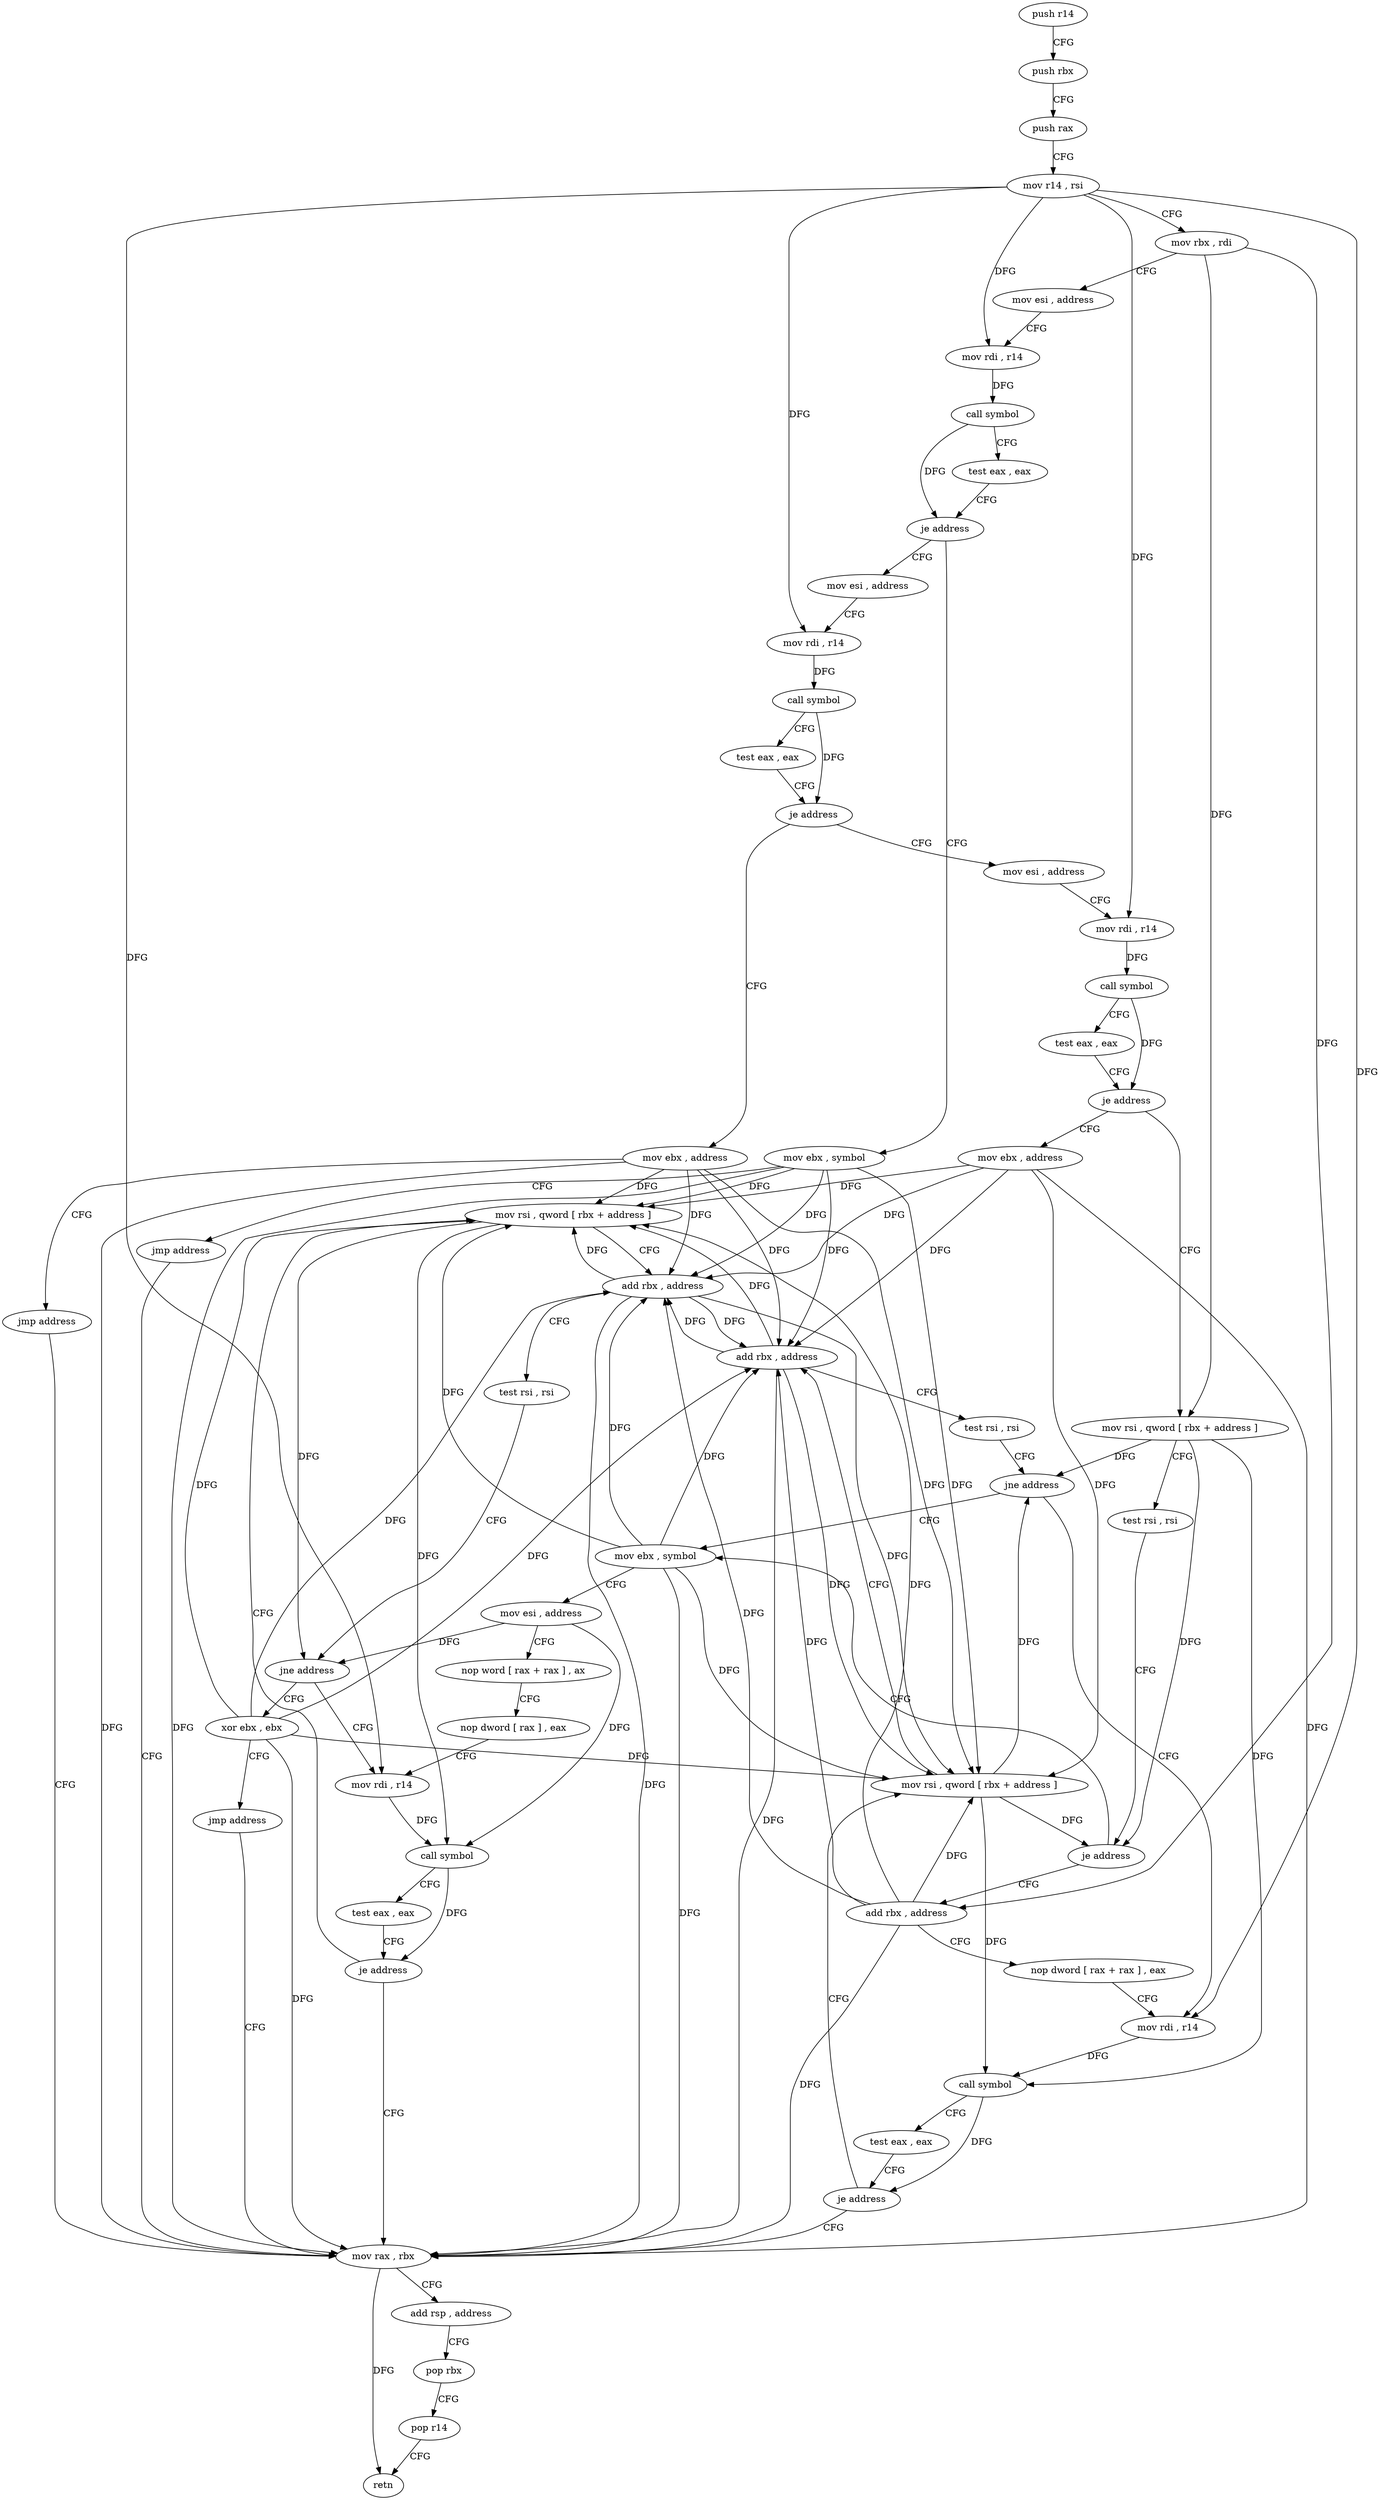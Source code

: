 digraph "func" {
"4304448" [label = "push r14" ]
"4304450" [label = "push rbx" ]
"4304451" [label = "push rax" ]
"4304452" [label = "mov r14 , rsi" ]
"4304455" [label = "mov rbx , rdi" ]
"4304458" [label = "mov esi , address" ]
"4304463" [label = "mov rdi , r14" ]
"4304466" [label = "call symbol" ]
"4304471" [label = "test eax , eax" ]
"4304473" [label = "je address" ]
"4304621" [label = "mov ebx , symbol" ]
"4304479" [label = "mov esi , address" ]
"4304626" [label = "jmp address" ]
"4304640" [label = "mov rax , rbx" ]
"4304484" [label = "mov rdi , r14" ]
"4304487" [label = "call symbol" ]
"4304492" [label = "test eax , eax" ]
"4304494" [label = "je address" ]
"4304628" [label = "mov ebx , address" ]
"4304500" [label = "mov esi , address" ]
"4304643" [label = "add rsp , address" ]
"4304647" [label = "pop rbx" ]
"4304648" [label = "pop r14" ]
"4304650" [label = "retn" ]
"4304633" [label = "jmp address" ]
"4304505" [label = "mov rdi , r14" ]
"4304508" [label = "call symbol" ]
"4304513" [label = "test eax , eax" ]
"4304515" [label = "je address" ]
"4304635" [label = "mov ebx , address" ]
"4304517" [label = "mov rsi , qword [ rbx + address ]" ]
"4304524" [label = "test rsi , rsi" ]
"4304527" [label = "je address" ]
"4304569" [label = "mov ebx , symbol" ]
"4304529" [label = "add rbx , address" ]
"4304574" [label = "mov esi , address" ]
"4304579" [label = "nop word [ rax + rax ] , ax" ]
"4304589" [label = "nop dword [ rax ] , eax" ]
"4304592" [label = "mov rdi , r14" ]
"4304536" [label = "nop dword [ rax + rax ] , eax" ]
"4304544" [label = "mov rdi , r14" ]
"4304604" [label = "mov rsi , qword [ rbx + address ]" ]
"4304608" [label = "add rbx , address" ]
"4304612" [label = "test rsi , rsi" ]
"4304615" [label = "jne address" ]
"4304617" [label = "xor ebx , ebx" ]
"4304556" [label = "mov rsi , qword [ rbx + address ]" ]
"4304560" [label = "add rbx , address" ]
"4304564" [label = "test rsi , rsi" ]
"4304567" [label = "jne address" ]
"4304595" [label = "call symbol" ]
"4304600" [label = "test eax , eax" ]
"4304602" [label = "je address" ]
"4304619" [label = "jmp address" ]
"4304547" [label = "call symbol" ]
"4304552" [label = "test eax , eax" ]
"4304554" [label = "je address" ]
"4304448" -> "4304450" [ label = "CFG" ]
"4304450" -> "4304451" [ label = "CFG" ]
"4304451" -> "4304452" [ label = "CFG" ]
"4304452" -> "4304455" [ label = "CFG" ]
"4304452" -> "4304463" [ label = "DFG" ]
"4304452" -> "4304484" [ label = "DFG" ]
"4304452" -> "4304505" [ label = "DFG" ]
"4304452" -> "4304592" [ label = "DFG" ]
"4304452" -> "4304544" [ label = "DFG" ]
"4304455" -> "4304458" [ label = "CFG" ]
"4304455" -> "4304517" [ label = "DFG" ]
"4304455" -> "4304529" [ label = "DFG" ]
"4304458" -> "4304463" [ label = "CFG" ]
"4304463" -> "4304466" [ label = "DFG" ]
"4304466" -> "4304471" [ label = "CFG" ]
"4304466" -> "4304473" [ label = "DFG" ]
"4304471" -> "4304473" [ label = "CFG" ]
"4304473" -> "4304621" [ label = "CFG" ]
"4304473" -> "4304479" [ label = "CFG" ]
"4304621" -> "4304626" [ label = "CFG" ]
"4304621" -> "4304640" [ label = "DFG" ]
"4304621" -> "4304604" [ label = "DFG" ]
"4304621" -> "4304608" [ label = "DFG" ]
"4304621" -> "4304556" [ label = "DFG" ]
"4304621" -> "4304560" [ label = "DFG" ]
"4304479" -> "4304484" [ label = "CFG" ]
"4304626" -> "4304640" [ label = "CFG" ]
"4304640" -> "4304643" [ label = "CFG" ]
"4304640" -> "4304650" [ label = "DFG" ]
"4304484" -> "4304487" [ label = "DFG" ]
"4304487" -> "4304492" [ label = "CFG" ]
"4304487" -> "4304494" [ label = "DFG" ]
"4304492" -> "4304494" [ label = "CFG" ]
"4304494" -> "4304628" [ label = "CFG" ]
"4304494" -> "4304500" [ label = "CFG" ]
"4304628" -> "4304633" [ label = "CFG" ]
"4304628" -> "4304640" [ label = "DFG" ]
"4304628" -> "4304604" [ label = "DFG" ]
"4304628" -> "4304608" [ label = "DFG" ]
"4304628" -> "4304556" [ label = "DFG" ]
"4304628" -> "4304560" [ label = "DFG" ]
"4304500" -> "4304505" [ label = "CFG" ]
"4304643" -> "4304647" [ label = "CFG" ]
"4304647" -> "4304648" [ label = "CFG" ]
"4304648" -> "4304650" [ label = "CFG" ]
"4304633" -> "4304640" [ label = "CFG" ]
"4304505" -> "4304508" [ label = "DFG" ]
"4304508" -> "4304513" [ label = "CFG" ]
"4304508" -> "4304515" [ label = "DFG" ]
"4304513" -> "4304515" [ label = "CFG" ]
"4304515" -> "4304635" [ label = "CFG" ]
"4304515" -> "4304517" [ label = "CFG" ]
"4304635" -> "4304640" [ label = "DFG" ]
"4304635" -> "4304604" [ label = "DFG" ]
"4304635" -> "4304608" [ label = "DFG" ]
"4304635" -> "4304556" [ label = "DFG" ]
"4304635" -> "4304560" [ label = "DFG" ]
"4304517" -> "4304524" [ label = "CFG" ]
"4304517" -> "4304527" [ label = "DFG" ]
"4304517" -> "4304547" [ label = "DFG" ]
"4304517" -> "4304567" [ label = "DFG" ]
"4304524" -> "4304527" [ label = "CFG" ]
"4304527" -> "4304569" [ label = "CFG" ]
"4304527" -> "4304529" [ label = "CFG" ]
"4304569" -> "4304574" [ label = "CFG" ]
"4304569" -> "4304640" [ label = "DFG" ]
"4304569" -> "4304604" [ label = "DFG" ]
"4304569" -> "4304608" [ label = "DFG" ]
"4304569" -> "4304556" [ label = "DFG" ]
"4304569" -> "4304560" [ label = "DFG" ]
"4304529" -> "4304536" [ label = "CFG" ]
"4304529" -> "4304640" [ label = "DFG" ]
"4304529" -> "4304604" [ label = "DFG" ]
"4304529" -> "4304608" [ label = "DFG" ]
"4304529" -> "4304556" [ label = "DFG" ]
"4304529" -> "4304560" [ label = "DFG" ]
"4304574" -> "4304579" [ label = "CFG" ]
"4304574" -> "4304595" [ label = "DFG" ]
"4304574" -> "4304615" [ label = "DFG" ]
"4304579" -> "4304589" [ label = "CFG" ]
"4304589" -> "4304592" [ label = "CFG" ]
"4304592" -> "4304595" [ label = "DFG" ]
"4304536" -> "4304544" [ label = "CFG" ]
"4304544" -> "4304547" [ label = "DFG" ]
"4304604" -> "4304608" [ label = "CFG" ]
"4304604" -> "4304595" [ label = "DFG" ]
"4304604" -> "4304615" [ label = "DFG" ]
"4304608" -> "4304612" [ label = "CFG" ]
"4304608" -> "4304640" [ label = "DFG" ]
"4304608" -> "4304604" [ label = "DFG" ]
"4304608" -> "4304556" [ label = "DFG" ]
"4304608" -> "4304560" [ label = "DFG" ]
"4304612" -> "4304615" [ label = "CFG" ]
"4304615" -> "4304592" [ label = "CFG" ]
"4304615" -> "4304617" [ label = "CFG" ]
"4304617" -> "4304619" [ label = "CFG" ]
"4304617" -> "4304640" [ label = "DFG" ]
"4304617" -> "4304604" [ label = "DFG" ]
"4304617" -> "4304608" [ label = "DFG" ]
"4304617" -> "4304556" [ label = "DFG" ]
"4304617" -> "4304560" [ label = "DFG" ]
"4304556" -> "4304560" [ label = "CFG" ]
"4304556" -> "4304527" [ label = "DFG" ]
"4304556" -> "4304547" [ label = "DFG" ]
"4304556" -> "4304567" [ label = "DFG" ]
"4304560" -> "4304564" [ label = "CFG" ]
"4304560" -> "4304640" [ label = "DFG" ]
"4304560" -> "4304604" [ label = "DFG" ]
"4304560" -> "4304608" [ label = "DFG" ]
"4304560" -> "4304556" [ label = "DFG" ]
"4304564" -> "4304567" [ label = "CFG" ]
"4304567" -> "4304544" [ label = "CFG" ]
"4304567" -> "4304569" [ label = "CFG" ]
"4304595" -> "4304600" [ label = "CFG" ]
"4304595" -> "4304602" [ label = "DFG" ]
"4304600" -> "4304602" [ label = "CFG" ]
"4304602" -> "4304640" [ label = "CFG" ]
"4304602" -> "4304604" [ label = "CFG" ]
"4304619" -> "4304640" [ label = "CFG" ]
"4304547" -> "4304552" [ label = "CFG" ]
"4304547" -> "4304554" [ label = "DFG" ]
"4304552" -> "4304554" [ label = "CFG" ]
"4304554" -> "4304640" [ label = "CFG" ]
"4304554" -> "4304556" [ label = "CFG" ]
}
